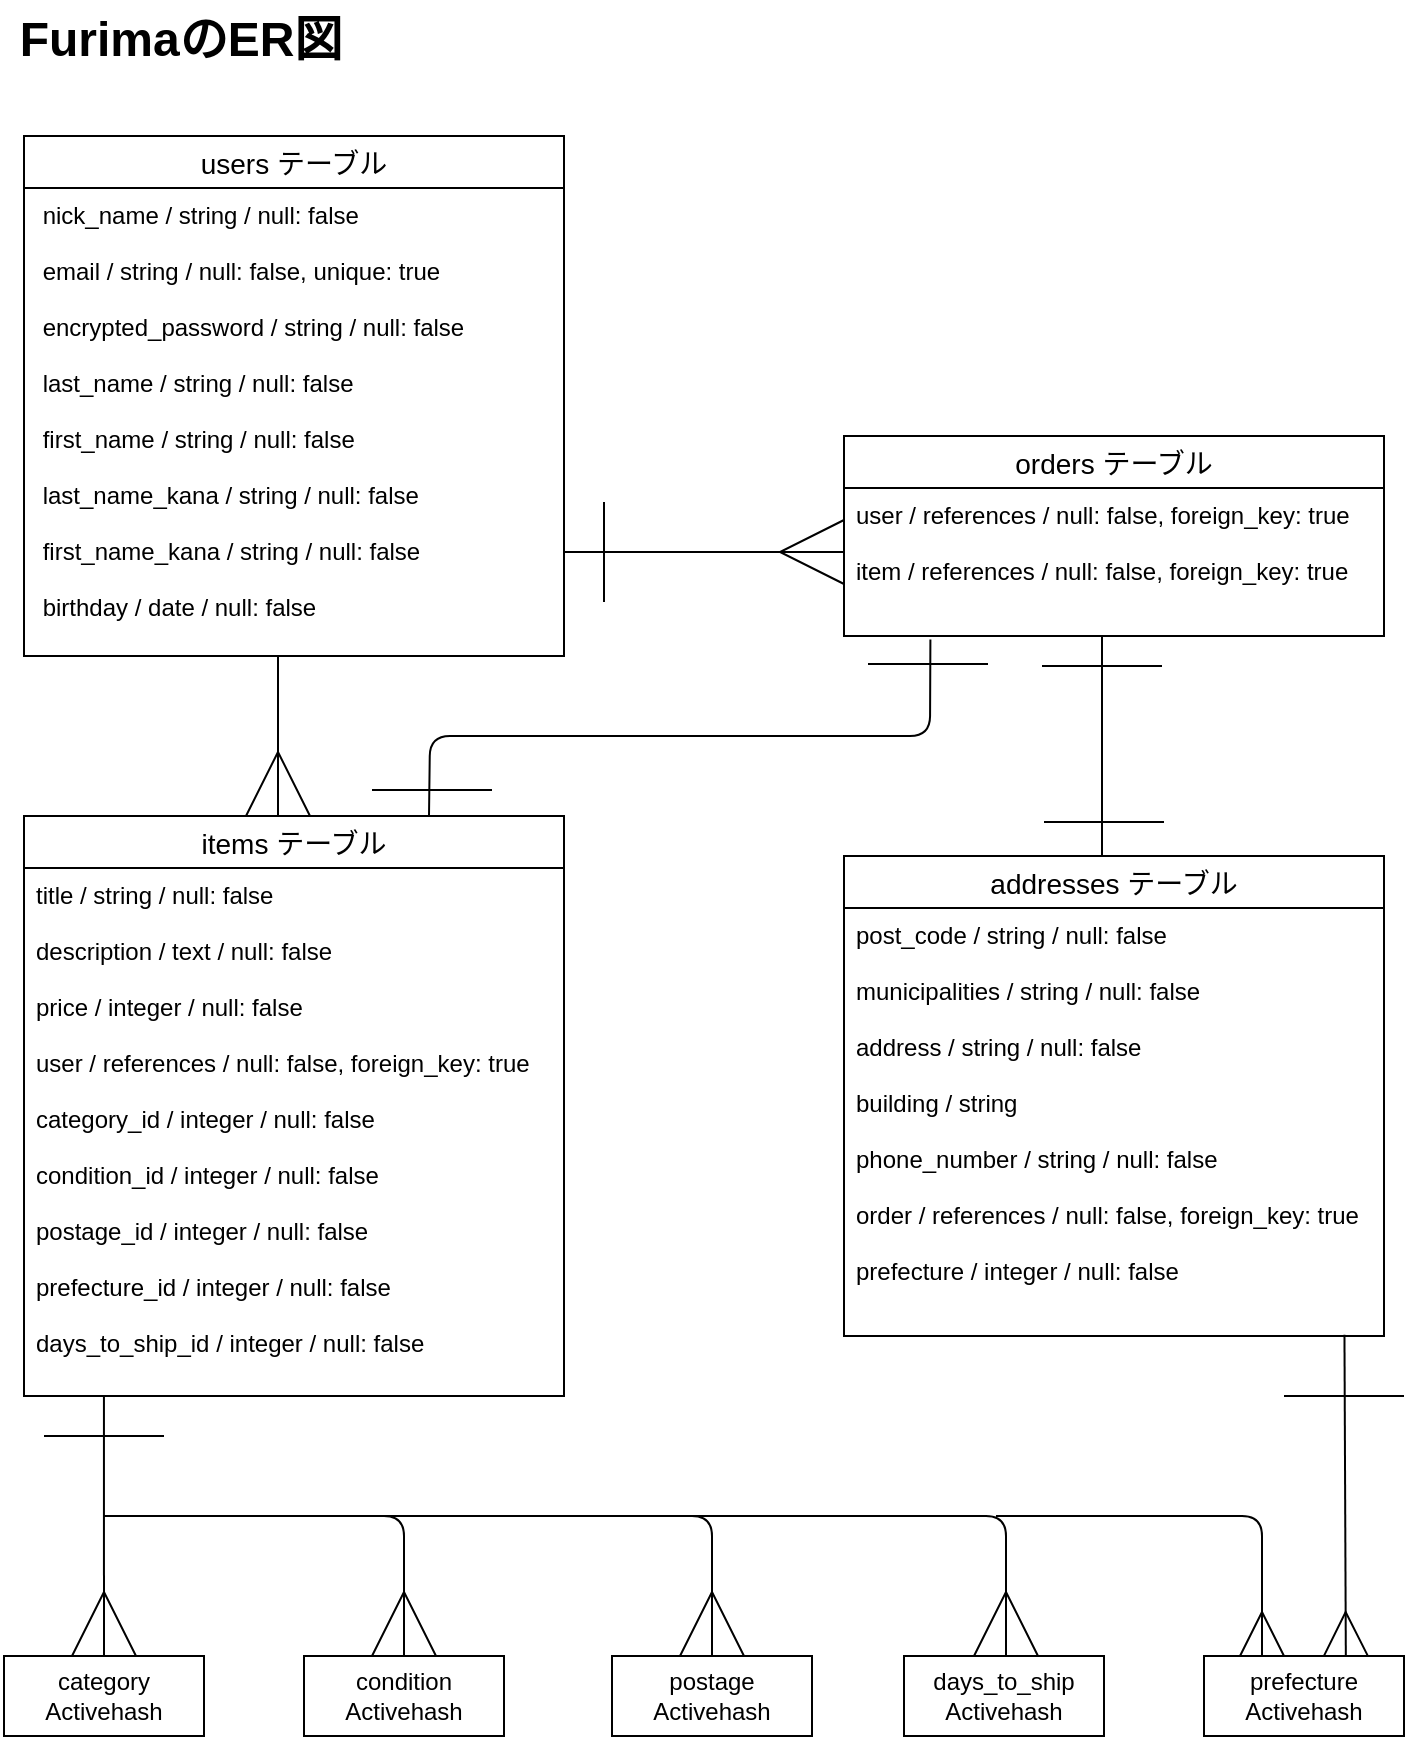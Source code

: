 <mxfile>
    <diagram id="7jUSsZWPYsn3FK-B-ueD" name="ページ1">
        <mxGraphModel dx="924" dy="716" grid="1" gridSize="10" guides="1" tooltips="1" connect="1" arrows="1" fold="1" page="1" pageScale="1" pageWidth="827" pageHeight="1169" math="0" shadow="0">
            <root>
                <mxCell id="0"/>
                <mxCell id="1" parent="0"/>
                <mxCell id="97" style="edgeStyle=none;html=1;entryX=0.5;entryY=0;entryDx=0;entryDy=0;endArrow=ERmany;endFill=0;endSize=30;strokeColor=default;" edge="1" parent="1">
                    <mxGeometry relative="1" as="geometry">
                        <mxPoint x="197" y="330" as="sourcePoint"/>
                        <mxPoint x="197" y="410" as="targetPoint"/>
                    </mxGeometry>
                </mxCell>
                <mxCell id="58" value="users テーブル" style="swimlane;fontStyle=0;childLayout=stackLayout;horizontal=1;startSize=26;horizontalStack=0;resizeParent=1;resizeParentMax=0;resizeLast=0;collapsible=1;marginBottom=0;align=center;fontSize=14;" vertex="1" parent="1">
                    <mxGeometry x="70" y="70" width="270" height="260" as="geometry">
                        <mxRectangle x="20" y="10" width="120" height="26" as="alternateBounds"/>
                    </mxGeometry>
                </mxCell>
                <mxCell id="59" value=" nick_name / string / null: false &#10;&#10; email / string / null: false, unique: true &#10;&#10; encrypted_password / string / null: false &#10;&#10; last_name / string / null: false &#10;&#10; first_name / string / null: false &#10;&#10; last_name_kana / string / null: false &#10;&#10; first_name_kana / string / null: false &#10;&#10; birthday / date / null: false " style="text;strokeColor=none;fillColor=none;spacingLeft=4;spacingRight=4;overflow=hidden;rotatable=0;points=[[0,0.5],[1,0.5]];portConstraint=eastwest;fontSize=12;" vertex="1" parent="58">
                    <mxGeometry y="26" width="270" height="234" as="geometry"/>
                </mxCell>
                <mxCell id="100" style="edgeStyle=none;html=1;exitX=0.75;exitY=0;exitDx=0;exitDy=0;endArrow=none;endFill=0;endSize=30;strokeColor=default;entryX=0.16;entryY=1.023;entryDx=0;entryDy=0;entryPerimeter=0;" edge="1" parent="1" source="67" target="95">
                    <mxGeometry relative="1" as="geometry">
                        <Array as="points">
                            <mxPoint x="273" y="370"/>
                            <mxPoint x="523" y="370"/>
                        </Array>
                    </mxGeometry>
                </mxCell>
                <mxCell id="67" value="items テーブル" style="swimlane;fontStyle=0;childLayout=stackLayout;horizontal=1;startSize=26;horizontalStack=0;resizeParent=1;resizeParentMax=0;resizeLast=0;collapsible=1;marginBottom=0;align=center;fontSize=14;" vertex="1" parent="1">
                    <mxGeometry x="70" y="410" width="270" height="290" as="geometry"/>
                </mxCell>
                <mxCell id="68" value="title / string / null: false &#10;&#10;description / text / null: false&#10;&#10;price / integer / null: false&#10;&#10;user / references / null: false, foreign_key: true&#10;&#10;category_id / integer / null: false&#10;&#10;condition_id / integer / null: false &#10;&#10;postage_id / integer / null: false&#10;&#10;prefecture_id / integer / null: false&#10;&#10;days_to_ship_id / integer / null: false&#10;" style="text;strokeColor=none;fillColor=none;spacingLeft=4;spacingRight=4;overflow=hidden;rotatable=0;points=[[0,0.5],[1,0.5]];portConstraint=eastwest;fontSize=12;" vertex="1" parent="67">
                    <mxGeometry y="26" width="270" height="264" as="geometry"/>
                </mxCell>
                <mxCell id="77" value="addresses テーブル" style="swimlane;fontStyle=0;childLayout=stackLayout;horizontal=1;startSize=26;horizontalStack=0;resizeParent=1;resizeParentMax=0;resizeLast=0;collapsible=1;marginBottom=0;align=center;fontSize=14;" vertex="1" parent="1">
                    <mxGeometry x="480" y="430" width="270" height="240" as="geometry"/>
                </mxCell>
                <mxCell id="78" value="post_code / string / null: false&#10;&#10;municipalities / string / null: false&#10;&#10;address / string / null: false&#10;&#10;building / string &#10;&#10;phone_number / string / null: false&#10;&#10;order / references / null: false, foreign_key: true&#10;&#10;prefecture / integer / null: false" style="text;strokeColor=none;fillColor=none;spacingLeft=4;spacingRight=4;overflow=hidden;rotatable=0;points=[[0,0.5],[1,0.5]];portConstraint=eastwest;fontSize=12;" vertex="1" parent="77">
                    <mxGeometry y="26" width="270" height="214" as="geometry"/>
                </mxCell>
                <mxCell id="93" value="FurimaのER図" style="text;strokeColor=none;fillColor=none;html=1;fontSize=24;fontStyle=1;verticalAlign=middle;align=center;" vertex="1" parent="1">
                    <mxGeometry x="58" y="2" width="180" height="40" as="geometry"/>
                </mxCell>
                <mxCell id="98" style="edgeStyle=none;html=1;entryX=0.5;entryY=0;entryDx=0;entryDy=0;endArrow=none;endFill=0;endSize=30;strokeColor=default;" edge="1" parent="1">
                    <mxGeometry relative="1" as="geometry">
                        <mxPoint x="609" y="320" as="sourcePoint"/>
                        <mxPoint x="609" y="430" as="targetPoint"/>
                    </mxGeometry>
                </mxCell>
                <mxCell id="94" value="orders テーブル" style="swimlane;fontStyle=0;childLayout=stackLayout;horizontal=1;startSize=26;horizontalStack=0;resizeParent=1;resizeParentMax=0;resizeLast=0;collapsible=1;marginBottom=0;align=center;fontSize=14;" vertex="1" parent="1">
                    <mxGeometry x="480" y="220" width="270" height="100" as="geometry"/>
                </mxCell>
                <mxCell id="95" value="user / references / null: false, foreign_key: true&#10;&#10;item / references / null: false, foreign_key: true" style="text;strokeColor=none;fillColor=none;spacingLeft=4;spacingRight=4;overflow=hidden;rotatable=0;points=[[0,0.5],[1,0.5]];portConstraint=eastwest;fontSize=12;" vertex="1" parent="94">
                    <mxGeometry y="26" width="270" height="74" as="geometry"/>
                </mxCell>
                <mxCell id="96" style="edgeStyle=none;html=1;endArrow=ERmany;endFill=0;endSize=30;strokeColor=default;" edge="1" parent="1">
                    <mxGeometry relative="1" as="geometry">
                        <mxPoint x="480" y="278" as="targetPoint"/>
                        <mxPoint x="340" y="278" as="sourcePoint"/>
                    </mxGeometry>
                </mxCell>
                <mxCell id="102" value="" style="endArrow=none;html=1;endSize=30;strokeColor=default;" edge="1" parent="1">
                    <mxGeometry width="50" height="50" relative="1" as="geometry">
                        <mxPoint x="580" y="413" as="sourcePoint"/>
                        <mxPoint x="640" y="413" as="targetPoint"/>
                    </mxGeometry>
                </mxCell>
                <mxCell id="103" value="" style="endArrow=none;html=1;endSize=30;strokeColor=default;" edge="1" parent="1">
                    <mxGeometry width="50" height="50" relative="1" as="geometry">
                        <mxPoint x="579" y="335.0" as="sourcePoint"/>
                        <mxPoint x="639" y="335.0" as="targetPoint"/>
                    </mxGeometry>
                </mxCell>
                <mxCell id="104" value="" style="endArrow=none;html=1;endSize=30;strokeColor=default;" edge="1" parent="1">
                    <mxGeometry width="50" height="50" relative="1" as="geometry">
                        <mxPoint x="244" y="397.0" as="sourcePoint"/>
                        <mxPoint x="304" y="397" as="targetPoint"/>
                    </mxGeometry>
                </mxCell>
                <mxCell id="105" value="" style="endArrow=none;html=1;endSize=30;strokeColor=default;" edge="1" parent="1">
                    <mxGeometry width="50" height="50" relative="1" as="geometry">
                        <mxPoint x="492" y="334.0" as="sourcePoint"/>
                        <mxPoint x="552" y="334.0" as="targetPoint"/>
                    </mxGeometry>
                </mxCell>
                <mxCell id="106" value="" style="endArrow=none;html=1;endSize=30;strokeColor=default;" edge="1" parent="1">
                    <mxGeometry width="50" height="50" relative="1" as="geometry">
                        <mxPoint x="360" y="303" as="sourcePoint"/>
                        <mxPoint x="360" y="253" as="targetPoint"/>
                    </mxGeometry>
                </mxCell>
                <mxCell id="122" style="edgeStyle=none;html=1;entryX=0.849;entryY=0.997;entryDx=0;entryDy=0;entryPerimeter=0;startArrow=ERmany;startFill=0;endArrow=none;endFill=0;startSize=20;endSize=30;strokeColor=default;" edge="1" parent="1">
                    <mxGeometry relative="1" as="geometry">
                        <mxPoint x="730.915" y="830" as="sourcePoint"/>
                        <mxPoint x="730.23" y="669.358" as="targetPoint"/>
                    </mxGeometry>
                </mxCell>
                <mxCell id="107" value="prefecture&lt;br&gt;Activehash" style="whiteSpace=wrap;html=1;align=center;" vertex="1" parent="1">
                    <mxGeometry x="660" y="830" width="100" height="40" as="geometry"/>
                </mxCell>
                <mxCell id="114" style="edgeStyle=none;html=1;exitX=0.5;exitY=0;exitDx=0;exitDy=0;entryX=0.148;entryY=1;entryDx=0;entryDy=0;entryPerimeter=0;endArrow=none;endFill=0;endSize=30;strokeColor=default;startArrow=ERmany;startFill=0;startSize=30;" edge="1" parent="1" source="109" target="68">
                    <mxGeometry relative="1" as="geometry"/>
                </mxCell>
                <mxCell id="109" value="category&lt;br&gt;Activehash" style="whiteSpace=wrap;html=1;align=center;" vertex="1" parent="1">
                    <mxGeometry x="60" y="830" width="100" height="40" as="geometry"/>
                </mxCell>
                <mxCell id="115" style="edgeStyle=none;html=1;startArrow=ERmany;startFill=0;endArrow=none;endFill=0;startSize=30;endSize=30;strokeColor=default;" edge="1" parent="1" source="110">
                    <mxGeometry relative="1" as="geometry">
                        <mxPoint x="110" y="760" as="targetPoint"/>
                        <Array as="points">
                            <mxPoint x="260" y="760"/>
                        </Array>
                    </mxGeometry>
                </mxCell>
                <mxCell id="110" value="condition&lt;br&gt;Activehash" style="whiteSpace=wrap;html=1;align=center;" vertex="1" parent="1">
                    <mxGeometry x="210" y="830" width="100" height="40" as="geometry"/>
                </mxCell>
                <mxCell id="111" value="postage&lt;br&gt;Activehash" style="whiteSpace=wrap;html=1;align=center;" vertex="1" parent="1">
                    <mxGeometry x="364" y="830" width="100" height="40" as="geometry"/>
                </mxCell>
                <mxCell id="112" value="days_to_ship&lt;br&gt;Activehash" style="whiteSpace=wrap;html=1;align=center;" vertex="1" parent="1">
                    <mxGeometry x="510" y="830" width="100" height="40" as="geometry"/>
                </mxCell>
                <mxCell id="117" style="edgeStyle=none;html=1;startArrow=ERmany;startFill=0;endArrow=none;endFill=0;startSize=30;endSize=30;strokeColor=default;" edge="1" parent="1">
                    <mxGeometry relative="1" as="geometry">
                        <mxPoint x="250" y="760" as="targetPoint"/>
                        <mxPoint x="414" y="830" as="sourcePoint"/>
                        <Array as="points">
                            <mxPoint x="414" y="760"/>
                        </Array>
                    </mxGeometry>
                </mxCell>
                <mxCell id="118" style="edgeStyle=none;html=1;startArrow=ERmany;startFill=0;endArrow=none;endFill=0;startSize=30;endSize=30;strokeColor=default;" edge="1" parent="1">
                    <mxGeometry relative="1" as="geometry">
                        <mxPoint x="400" y="760" as="targetPoint"/>
                        <mxPoint x="561" y="830" as="sourcePoint"/>
                        <Array as="points">
                            <mxPoint x="561" y="760"/>
                        </Array>
                    </mxGeometry>
                </mxCell>
                <mxCell id="119" style="edgeStyle=none;html=1;startArrow=ERmany;startFill=0;endArrow=none;endFill=0;startSize=20;endSize=30;strokeColor=default;" edge="1" parent="1">
                    <mxGeometry relative="1" as="geometry">
                        <mxPoint x="556" y="760" as="targetPoint"/>
                        <mxPoint x="689.0" y="830" as="sourcePoint"/>
                        <Array as="points">
                            <mxPoint x="689" y="760"/>
                        </Array>
                    </mxGeometry>
                </mxCell>
                <mxCell id="121" value="" style="endArrow=none;html=1;endSize=30;strokeColor=default;" edge="1" parent="1">
                    <mxGeometry width="50" height="50" relative="1" as="geometry">
                        <mxPoint x="80" y="720" as="sourcePoint"/>
                        <mxPoint x="140" y="720" as="targetPoint"/>
                    </mxGeometry>
                </mxCell>
                <mxCell id="123" value="" style="endArrow=none;html=1;endSize=30;strokeColor=default;" edge="1" parent="1">
                    <mxGeometry width="50" height="50" relative="1" as="geometry">
                        <mxPoint x="700" y="700" as="sourcePoint"/>
                        <mxPoint x="760" y="700" as="targetPoint"/>
                    </mxGeometry>
                </mxCell>
            </root>
        </mxGraphModel>
    </diagram>
</mxfile>